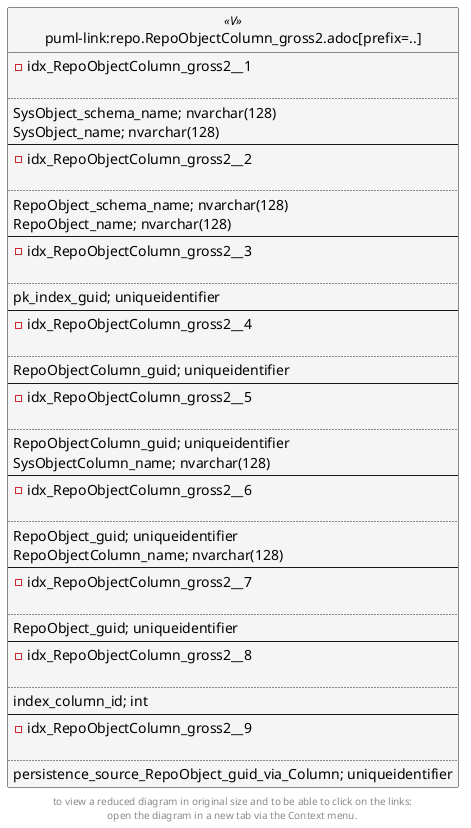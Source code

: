 @startuml
left to right direction
'top to bottom direction
hide circle
'avoide "." issues:
set namespaceSeparator none


skinparam class {
  BackgroundColor White
  BackgroundColor<<FN>> Yellow
  BackgroundColor<<FS>> Yellow
  BackgroundColor<<FT>> LightGray
  BackgroundColor<<IF>> Yellow
  BackgroundColor<<IS>> Yellow
  BackgroundColor<<P>> Aqua
  BackgroundColor<<PC>> Aqua
  BackgroundColor<<SN>> Yellow
  BackgroundColor<<SO>> SlateBlue
  BackgroundColor<<TF>> LightGray
  BackgroundColor<<TR>> Tomato
  BackgroundColor<<U>> White
  BackgroundColor<<V>> WhiteSmoke
  BackgroundColor<<X>> Aqua
}


entity "puml-link:repo.RepoObjectColumn_gross2.adoc[prefix=..]" as repo.RepoObjectColumn_gross2 << V >> {
- idx_RepoObjectColumn_gross2__1

..
SysObject_schema_name; nvarchar(128)
SysObject_name; nvarchar(128)
--
- idx_RepoObjectColumn_gross2__2

..
RepoObject_schema_name; nvarchar(128)
RepoObject_name; nvarchar(128)
--
- idx_RepoObjectColumn_gross2__3

..
pk_index_guid; uniqueidentifier
--
- idx_RepoObjectColumn_gross2__4

..
RepoObjectColumn_guid; uniqueidentifier
--
- idx_RepoObjectColumn_gross2__5

..
RepoObjectColumn_guid; uniqueidentifier
SysObjectColumn_name; nvarchar(128)
--
- idx_RepoObjectColumn_gross2__6

..
RepoObject_guid; uniqueidentifier
RepoObjectColumn_name; nvarchar(128)
--
- idx_RepoObjectColumn_gross2__7

..
RepoObject_guid; uniqueidentifier
--
- idx_RepoObjectColumn_gross2__8

..
index_column_id; int
--
- idx_RepoObjectColumn_gross2__9

..
persistence_source_RepoObject_guid_via_Column; uniqueidentifier
}


footer
to view a reduced diagram in original size and to be able to click on the links:
open the diagram in a new tab via the Context menu.
end footer

@enduml

